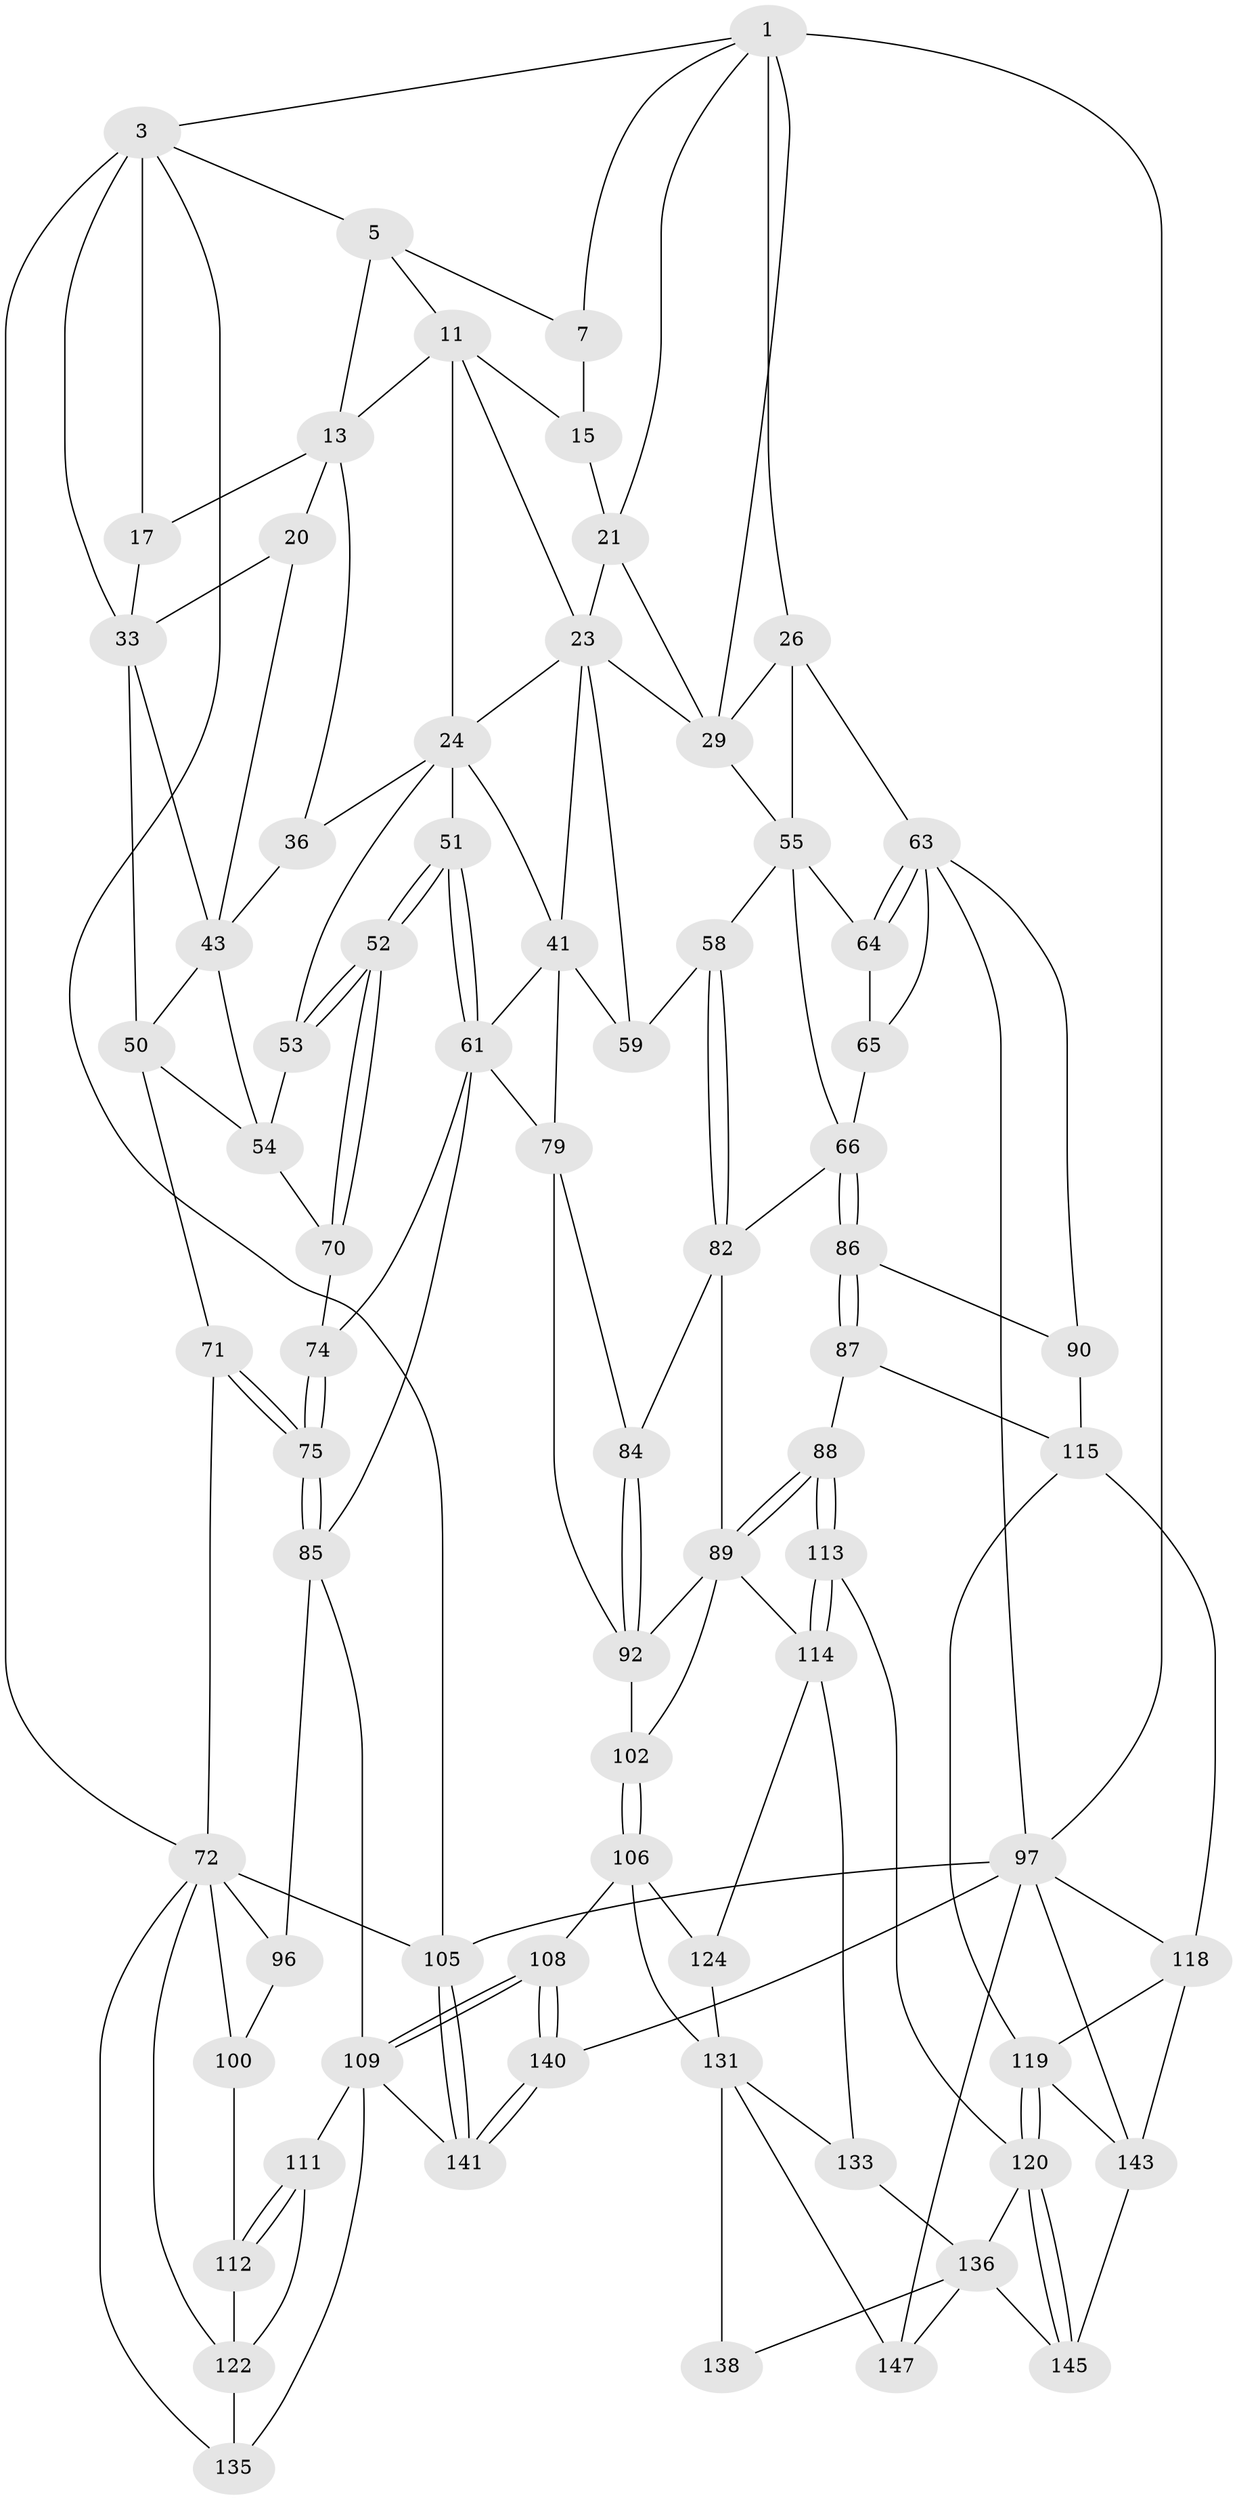 // original degree distribution, {3: 0.013513513513513514, 6: 0.24324324324324326, 5: 0.4864864864864865, 4: 0.25675675675675674}
// Generated by graph-tools (version 1.1) at 2025/28/03/15/25 16:28:05]
// undirected, 74 vertices, 166 edges
graph export_dot {
graph [start="1"]
  node [color=gray90,style=filled];
  1 [pos="+0.8369970236138344+0",super="+8+2"];
  3 [pos="+0+0",super="+4+39"];
  5 [pos="+0.3732004779091381+0",super="+6"];
  7 [pos="+0.5309825590687982+0",super="+10"];
  11 [pos="+0.40596170341909343+0.06696863833245942",super="+16+12"];
  13 [pos="+0.3041957349397239+0.08871684883664573",super="+14+19"];
  15 [pos="+0.5816366885875672+0.03779000377215925"];
  17 [pos="+0.019814009256569422+0.015063446953613932"];
  20 [pos="+0.2228134785296481+0.17658925011966467",super="+32"];
  21 [pos="+0.7020269990253204+0.19612158354324347",super="+22"];
  23 [pos="+0.5043154453279854+0.15463977673687465",super="+25"];
  24 [pos="+0.38116531742938714+0.13370141353005463",super="+34"];
  26 [pos="+1+0.0593861537123926",super="+27"];
  29 [pos="+0.8160244623817432+0.1768542274470719",super="+30"];
  33 [pos="+0.07713953085881814+0.12571679258209886",super="+38"];
  36 [pos="+0.26562368840544753+0.21440610931287787"];
  41 [pos="+0.5064936190006895+0.251613159905347",super="+60"];
  43 [pos="+0.12259882327287118+0.24397057277761147",super="+46"];
  50 [pos="+0.11047656923442246+0.35433580631206046",super="+69"];
  51 [pos="+0.3852544748836643+0.4319726284884661"];
  52 [pos="+0.3828820704735712+0.43090308138479866"];
  53 [pos="+0.29500899264792124+0.35766005132184253"];
  54 [pos="+0.24641504696632094+0.3778107862776179",super="+68"];
  55 [pos="+0.877222486034258+0.27920414396923054",super="+56"];
  58 [pos="+0.6601640366037557+0.39470693290131864"];
  59 [pos="+0.6591146602524705+0.3935726846149007"];
  61 [pos="+0.38953393005512965+0.4360241073056336",super="+78"];
  63 [pos="+1+0.38013737037763307",super="+76"];
  64 [pos="+0.9192180352826198+0.42288102266253996"];
  65 [pos="+0.8998196321509072+0.4516229754218552"];
  66 [pos="+0.8051250042995474+0.49991294518394663",super="+67"];
  70 [pos="+0.2667300047259145+0.47384584749537867"];
  71 [pos="+0.14183266219507032+0.5268780656782385"];
  72 [pos="+0.13507670353808893+0.5300547486190629",super="+73"];
  74 [pos="+0.27009093504166026+0.503548094338359"];
  75 [pos="+0.2583779171241619+0.5733944895344658"];
  79 [pos="+0.5045728240742049+0.532614742012847",super="+80"];
  82 [pos="+0.6857606708395706+0.44460867383588537",super="+83"];
  84 [pos="+0.5198999214208527+0.5603618893301696"];
  85 [pos="+0.3199568715344467+0.6317301139764195",super="+95"];
  86 [pos="+0.8396357904923333+0.6040871552595451"];
  87 [pos="+0.8023542639518455+0.6447371795152727"];
  88 [pos="+0.696153517232289+0.6553070651659524"];
  89 [pos="+0.664283966245271+0.6318344828420552",super="+94"];
  90 [pos="+0.9661059582620263+0.6157282447846023",super="+91"];
  92 [pos="+0.5204987309796801+0.5710259320043991",super="+93"];
  96 [pos="+0.13256475342097243+0.6135471661475013"];
  97 [pos="+1+1",super="+142+98"];
  100 [pos="+0.09144980469023842+0.6678234447178537"];
  102 [pos="+0.5239070148182945+0.7120478437403744"];
  105 [pos="+0+1"];
  106 [pos="+0.48784454104340763+0.7422792692280177",super="+107"];
  108 [pos="+0.36561366764128667+0.7967724467017541"];
  109 [pos="+0.295126778025751+0.7427394618253693",super="+110"];
  111 [pos="+0.18101443892089944+0.7585446623441165",super="+127"];
  112 [pos="+0.12198397739568781+0.715389917325436"];
  113 [pos="+0.6845422550042659+0.8062115677010993"];
  114 [pos="+0.6189746755291852+0.7923315654673502",super="+123"];
  115 [pos="+0.857426894108695+0.7515602433338489",super="+117+116"];
  118 [pos="+0.9260689068765972+0.81649352848834",super="+125"];
  119 [pos="+0.7453277752750984+0.8298048481803699",super="+126"];
  120 [pos="+0.7150457197577083+0.8273974431582778",super="+121"];
  122 [pos="+0.02394260130555855+0.7763519075355709",super="+128"];
  124 [pos="+0.5410934271200972+0.825397970705968"];
  131 [pos="+0.5371971906525453+0.8357629319250386",super="+134+132"];
  133 [pos="+0.5819374609492459+0.8442656100491054"];
  135 [pos="+0.08299505911578157+0.9156085054927176"];
  136 [pos="+0.6277134154745415+0.9053747011389025",super="+137+146"];
  138 [pos="+0.5659253210384321+0.8775359337198487"];
  140 [pos="+0.24503899596931172+1"];
  141 [pos="+0.21261349789264514+1"];
  143 [pos="+0.8853537989426985+1",super="+144"];
  145 [pos="+0.7061607167597473+0.9599676154372185"];
  147 [pos="+0.5179195633572732+1"];
  1 -- 21;
  1 -- 26 [weight=2];
  1 -- 29;
  1 -- 3;
  1 -- 97;
  1 -- 7;
  3 -- 105;
  3 -- 17;
  3 -- 5;
  3 -- 33 [weight=2];
  3 -- 72;
  5 -- 11;
  5 -- 7;
  5 -- 13;
  7 -- 15;
  11 -- 23;
  11 -- 15;
  11 -- 24;
  11 -- 13;
  13 -- 17;
  13 -- 20 [weight=2];
  13 -- 36;
  15 -- 21;
  17 -- 33;
  20 -- 33;
  20 -- 43;
  21 -- 29;
  21 -- 23;
  23 -- 24;
  23 -- 41;
  23 -- 59;
  23 -- 29;
  24 -- 51;
  24 -- 36;
  24 -- 53;
  24 -- 41;
  26 -- 63;
  26 -- 29;
  26 -- 55;
  29 -- 55;
  33 -- 50;
  33 -- 43;
  36 -- 43;
  41 -- 59;
  41 -- 61;
  41 -- 79;
  43 -- 50;
  43 -- 54;
  50 -- 71;
  50 -- 54;
  51 -- 52;
  51 -- 52;
  51 -- 61;
  51 -- 61;
  52 -- 53;
  52 -- 53;
  52 -- 70;
  52 -- 70;
  53 -- 54;
  54 -- 70;
  55 -- 64;
  55 -- 58;
  55 -- 66;
  58 -- 59;
  58 -- 82;
  58 -- 82;
  61 -- 74;
  61 -- 85;
  61 -- 79;
  63 -- 64;
  63 -- 64;
  63 -- 65;
  63 -- 90;
  63 -- 97;
  64 -- 65;
  65 -- 66;
  66 -- 86;
  66 -- 86;
  66 -- 82;
  70 -- 74;
  71 -- 72;
  71 -- 75;
  71 -- 75;
  72 -- 96;
  72 -- 100;
  72 -- 135;
  72 -- 105;
  72 -- 122;
  74 -- 75;
  74 -- 75;
  75 -- 85;
  75 -- 85;
  79 -- 84;
  79 -- 92;
  82 -- 89;
  82 -- 84;
  84 -- 92;
  84 -- 92;
  85 -- 96;
  85 -- 109;
  86 -- 87;
  86 -- 87;
  86 -- 90;
  87 -- 88;
  87 -- 115;
  88 -- 89;
  88 -- 89;
  88 -- 113;
  88 -- 113;
  89 -- 114;
  89 -- 92;
  89 -- 102;
  90 -- 115 [weight=2];
  92 -- 102;
  96 -- 100;
  97 -- 105;
  97 -- 147;
  97 -- 140;
  97 -- 143;
  97 -- 118;
  100 -- 112;
  102 -- 106;
  102 -- 106;
  105 -- 141;
  105 -- 141;
  106 -- 124;
  106 -- 108;
  106 -- 131;
  108 -- 109;
  108 -- 109;
  108 -- 140;
  108 -- 140;
  109 -- 111 [weight=2];
  109 -- 141;
  109 -- 135;
  111 -- 112;
  111 -- 112;
  111 -- 122;
  112 -- 122;
  113 -- 114;
  113 -- 114;
  113 -- 120;
  114 -- 124;
  114 -- 133;
  115 -- 118;
  115 -- 119;
  118 -- 143;
  118 -- 119;
  119 -- 120;
  119 -- 120;
  119 -- 143;
  120 -- 145;
  120 -- 145;
  120 -- 136;
  122 -- 135;
  124 -- 131;
  131 -- 138 [weight=2];
  131 -- 133;
  131 -- 147;
  133 -- 136;
  136 -- 138;
  136 -- 145;
  136 -- 147;
  140 -- 141;
  140 -- 141;
  143 -- 145;
}
